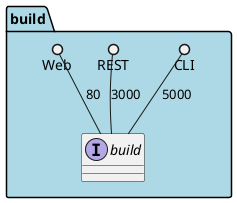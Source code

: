 @startuml

package "build" #lightblue {
    interface "build" {

    }
    CLI ()-- "build" : 5000
    REST ()-- "build" : 3000
    Web ()-- "build" : 80
}


@enduml
